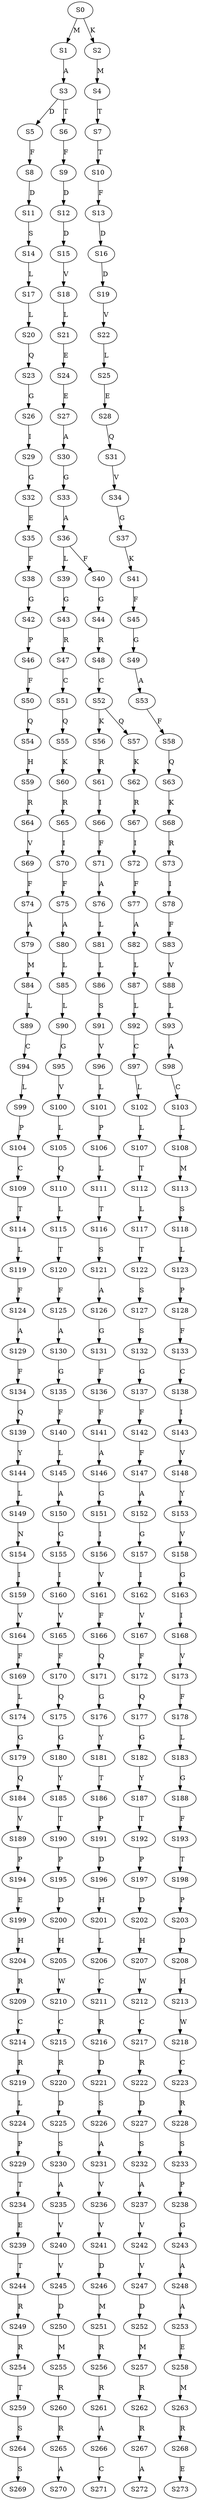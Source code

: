 strict digraph  {
	S0 -> S1 [ label = M ];
	S0 -> S2 [ label = K ];
	S1 -> S3 [ label = A ];
	S2 -> S4 [ label = M ];
	S3 -> S5 [ label = D ];
	S3 -> S6 [ label = T ];
	S4 -> S7 [ label = T ];
	S5 -> S8 [ label = F ];
	S6 -> S9 [ label = F ];
	S7 -> S10 [ label = T ];
	S8 -> S11 [ label = D ];
	S9 -> S12 [ label = D ];
	S10 -> S13 [ label = F ];
	S11 -> S14 [ label = S ];
	S12 -> S15 [ label = D ];
	S13 -> S16 [ label = D ];
	S14 -> S17 [ label = L ];
	S15 -> S18 [ label = V ];
	S16 -> S19 [ label = D ];
	S17 -> S20 [ label = L ];
	S18 -> S21 [ label = L ];
	S19 -> S22 [ label = V ];
	S20 -> S23 [ label = Q ];
	S21 -> S24 [ label = E ];
	S22 -> S25 [ label = L ];
	S23 -> S26 [ label = G ];
	S24 -> S27 [ label = E ];
	S25 -> S28 [ label = E ];
	S26 -> S29 [ label = I ];
	S27 -> S30 [ label = A ];
	S28 -> S31 [ label = Q ];
	S29 -> S32 [ label = G ];
	S30 -> S33 [ label = G ];
	S31 -> S34 [ label = V ];
	S32 -> S35 [ label = E ];
	S33 -> S36 [ label = A ];
	S34 -> S37 [ label = G ];
	S35 -> S38 [ label = F ];
	S36 -> S39 [ label = L ];
	S36 -> S40 [ label = F ];
	S37 -> S41 [ label = K ];
	S38 -> S42 [ label = G ];
	S39 -> S43 [ label = G ];
	S40 -> S44 [ label = G ];
	S41 -> S45 [ label = F ];
	S42 -> S46 [ label = P ];
	S43 -> S47 [ label = R ];
	S44 -> S48 [ label = R ];
	S45 -> S49 [ label = G ];
	S46 -> S50 [ label = F ];
	S47 -> S51 [ label = C ];
	S48 -> S52 [ label = C ];
	S49 -> S53 [ label = A ];
	S50 -> S54 [ label = Q ];
	S51 -> S55 [ label = Q ];
	S52 -> S56 [ label = K ];
	S52 -> S57 [ label = Q ];
	S53 -> S58 [ label = F ];
	S54 -> S59 [ label = H ];
	S55 -> S60 [ label = K ];
	S56 -> S61 [ label = R ];
	S57 -> S62 [ label = K ];
	S58 -> S63 [ label = Q ];
	S59 -> S64 [ label = R ];
	S60 -> S65 [ label = R ];
	S61 -> S66 [ label = I ];
	S62 -> S67 [ label = R ];
	S63 -> S68 [ label = K ];
	S64 -> S69 [ label = V ];
	S65 -> S70 [ label = I ];
	S66 -> S71 [ label = F ];
	S67 -> S72 [ label = I ];
	S68 -> S73 [ label = R ];
	S69 -> S74 [ label = F ];
	S70 -> S75 [ label = F ];
	S71 -> S76 [ label = A ];
	S72 -> S77 [ label = F ];
	S73 -> S78 [ label = I ];
	S74 -> S79 [ label = A ];
	S75 -> S80 [ label = A ];
	S76 -> S81 [ label = L ];
	S77 -> S82 [ label = A ];
	S78 -> S83 [ label = F ];
	S79 -> S84 [ label = M ];
	S80 -> S85 [ label = L ];
	S81 -> S86 [ label = L ];
	S82 -> S87 [ label = L ];
	S83 -> S88 [ label = V ];
	S84 -> S89 [ label = L ];
	S85 -> S90 [ label = L ];
	S86 -> S91 [ label = S ];
	S87 -> S92 [ label = L ];
	S88 -> S93 [ label = L ];
	S89 -> S94 [ label = C ];
	S90 -> S95 [ label = G ];
	S91 -> S96 [ label = V ];
	S92 -> S97 [ label = C ];
	S93 -> S98 [ label = A ];
	S94 -> S99 [ label = L ];
	S95 -> S100 [ label = V ];
	S96 -> S101 [ label = L ];
	S97 -> S102 [ label = L ];
	S98 -> S103 [ label = C ];
	S99 -> S104 [ label = P ];
	S100 -> S105 [ label = L ];
	S101 -> S106 [ label = P ];
	S102 -> S107 [ label = L ];
	S103 -> S108 [ label = L ];
	S104 -> S109 [ label = C ];
	S105 -> S110 [ label = Q ];
	S106 -> S111 [ label = L ];
	S107 -> S112 [ label = T ];
	S108 -> S113 [ label = M ];
	S109 -> S114 [ label = T ];
	S110 -> S115 [ label = L ];
	S111 -> S116 [ label = T ];
	S112 -> S117 [ label = L ];
	S113 -> S118 [ label = S ];
	S114 -> S119 [ label = L ];
	S115 -> S120 [ label = T ];
	S116 -> S121 [ label = S ];
	S117 -> S122 [ label = T ];
	S118 -> S123 [ label = L ];
	S119 -> S124 [ label = F ];
	S120 -> S125 [ label = F ];
	S121 -> S126 [ label = A ];
	S122 -> S127 [ label = S ];
	S123 -> S128 [ label = P ];
	S124 -> S129 [ label = A ];
	S125 -> S130 [ label = A ];
	S126 -> S131 [ label = G ];
	S127 -> S132 [ label = S ];
	S128 -> S133 [ label = F ];
	S129 -> S134 [ label = F ];
	S130 -> S135 [ label = G ];
	S131 -> S136 [ label = F ];
	S132 -> S137 [ label = G ];
	S133 -> S138 [ label = C ];
	S134 -> S139 [ label = Q ];
	S135 -> S140 [ label = F ];
	S136 -> S141 [ label = F ];
	S137 -> S142 [ label = F ];
	S138 -> S143 [ label = I ];
	S139 -> S144 [ label = Y ];
	S140 -> S145 [ label = L ];
	S141 -> S146 [ label = A ];
	S142 -> S147 [ label = F ];
	S143 -> S148 [ label = V ];
	S144 -> S149 [ label = L ];
	S145 -> S150 [ label = A ];
	S146 -> S151 [ label = G ];
	S147 -> S152 [ label = A ];
	S148 -> S153 [ label = Y ];
	S149 -> S154 [ label = N ];
	S150 -> S155 [ label = G ];
	S151 -> S156 [ label = I ];
	S152 -> S157 [ label = G ];
	S153 -> S158 [ label = V ];
	S154 -> S159 [ label = I ];
	S155 -> S160 [ label = I ];
	S156 -> S161 [ label = V ];
	S157 -> S162 [ label = I ];
	S158 -> S163 [ label = G ];
	S159 -> S164 [ label = V ];
	S160 -> S165 [ label = V ];
	S161 -> S166 [ label = F ];
	S162 -> S167 [ label = V ];
	S163 -> S168 [ label = I ];
	S164 -> S169 [ label = F ];
	S165 -> S170 [ label = F ];
	S166 -> S171 [ label = Q ];
	S167 -> S172 [ label = F ];
	S168 -> S173 [ label = V ];
	S169 -> S174 [ label = L ];
	S170 -> S175 [ label = Q ];
	S171 -> S176 [ label = G ];
	S172 -> S177 [ label = Q ];
	S173 -> S178 [ label = F ];
	S174 -> S179 [ label = G ];
	S175 -> S180 [ label = G ];
	S176 -> S181 [ label = Y ];
	S177 -> S182 [ label = G ];
	S178 -> S183 [ label = L ];
	S179 -> S184 [ label = Q ];
	S180 -> S185 [ label = Y ];
	S181 -> S186 [ label = T ];
	S182 -> S187 [ label = Y ];
	S183 -> S188 [ label = G ];
	S184 -> S189 [ label = V ];
	S185 -> S190 [ label = T ];
	S186 -> S191 [ label = P ];
	S187 -> S192 [ label = T ];
	S188 -> S193 [ label = F ];
	S189 -> S194 [ label = P ];
	S190 -> S195 [ label = P ];
	S191 -> S196 [ label = D ];
	S192 -> S197 [ label = P ];
	S193 -> S198 [ label = T ];
	S194 -> S199 [ label = E ];
	S195 -> S200 [ label = D ];
	S196 -> S201 [ label = H ];
	S197 -> S202 [ label = D ];
	S198 -> S203 [ label = P ];
	S199 -> S204 [ label = H ];
	S200 -> S205 [ label = H ];
	S201 -> S206 [ label = L ];
	S202 -> S207 [ label = H ];
	S203 -> S208 [ label = D ];
	S204 -> S209 [ label = R ];
	S205 -> S210 [ label = W ];
	S206 -> S211 [ label = C ];
	S207 -> S212 [ label = W ];
	S208 -> S213 [ label = H ];
	S209 -> S214 [ label = C ];
	S210 -> S215 [ label = C ];
	S211 -> S216 [ label = R ];
	S212 -> S217 [ label = C ];
	S213 -> S218 [ label = W ];
	S214 -> S219 [ label = R ];
	S215 -> S220 [ label = R ];
	S216 -> S221 [ label = D ];
	S217 -> S222 [ label = R ];
	S218 -> S223 [ label = C ];
	S219 -> S224 [ label = L ];
	S220 -> S225 [ label = D ];
	S221 -> S226 [ label = S ];
	S222 -> S227 [ label = D ];
	S223 -> S228 [ label = R ];
	S224 -> S229 [ label = P ];
	S225 -> S230 [ label = S ];
	S226 -> S231 [ label = A ];
	S227 -> S232 [ label = S ];
	S228 -> S233 [ label = S ];
	S229 -> S234 [ label = T ];
	S230 -> S235 [ label = A ];
	S231 -> S236 [ label = V ];
	S232 -> S237 [ label = A ];
	S233 -> S238 [ label = P ];
	S234 -> S239 [ label = E ];
	S235 -> S240 [ label = V ];
	S236 -> S241 [ label = V ];
	S237 -> S242 [ label = V ];
	S238 -> S243 [ label = G ];
	S239 -> S244 [ label = T ];
	S240 -> S245 [ label = V ];
	S241 -> S246 [ label = D ];
	S242 -> S247 [ label = V ];
	S243 -> S248 [ label = A ];
	S244 -> S249 [ label = R ];
	S245 -> S250 [ label = D ];
	S246 -> S251 [ label = M ];
	S247 -> S252 [ label = D ];
	S248 -> S253 [ label = A ];
	S249 -> S254 [ label = R ];
	S250 -> S255 [ label = M ];
	S251 -> S256 [ label = R ];
	S252 -> S257 [ label = M ];
	S253 -> S258 [ label = E ];
	S254 -> S259 [ label = T ];
	S255 -> S260 [ label = R ];
	S256 -> S261 [ label = R ];
	S257 -> S262 [ label = R ];
	S258 -> S263 [ label = M ];
	S259 -> S264 [ label = S ];
	S260 -> S265 [ label = R ];
	S261 -> S266 [ label = A ];
	S262 -> S267 [ label = R ];
	S263 -> S268 [ label = R ];
	S264 -> S269 [ label = S ];
	S265 -> S270 [ label = A ];
	S266 -> S271 [ label = C ];
	S267 -> S272 [ label = A ];
	S268 -> S273 [ label = E ];
}
